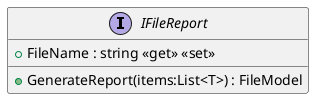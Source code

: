 @startuml
interface IFileReport {
    + FileName : string <<get>> <<set>>
    + GenerateReport(items:List<T>) : FileModel
}
@enduml
